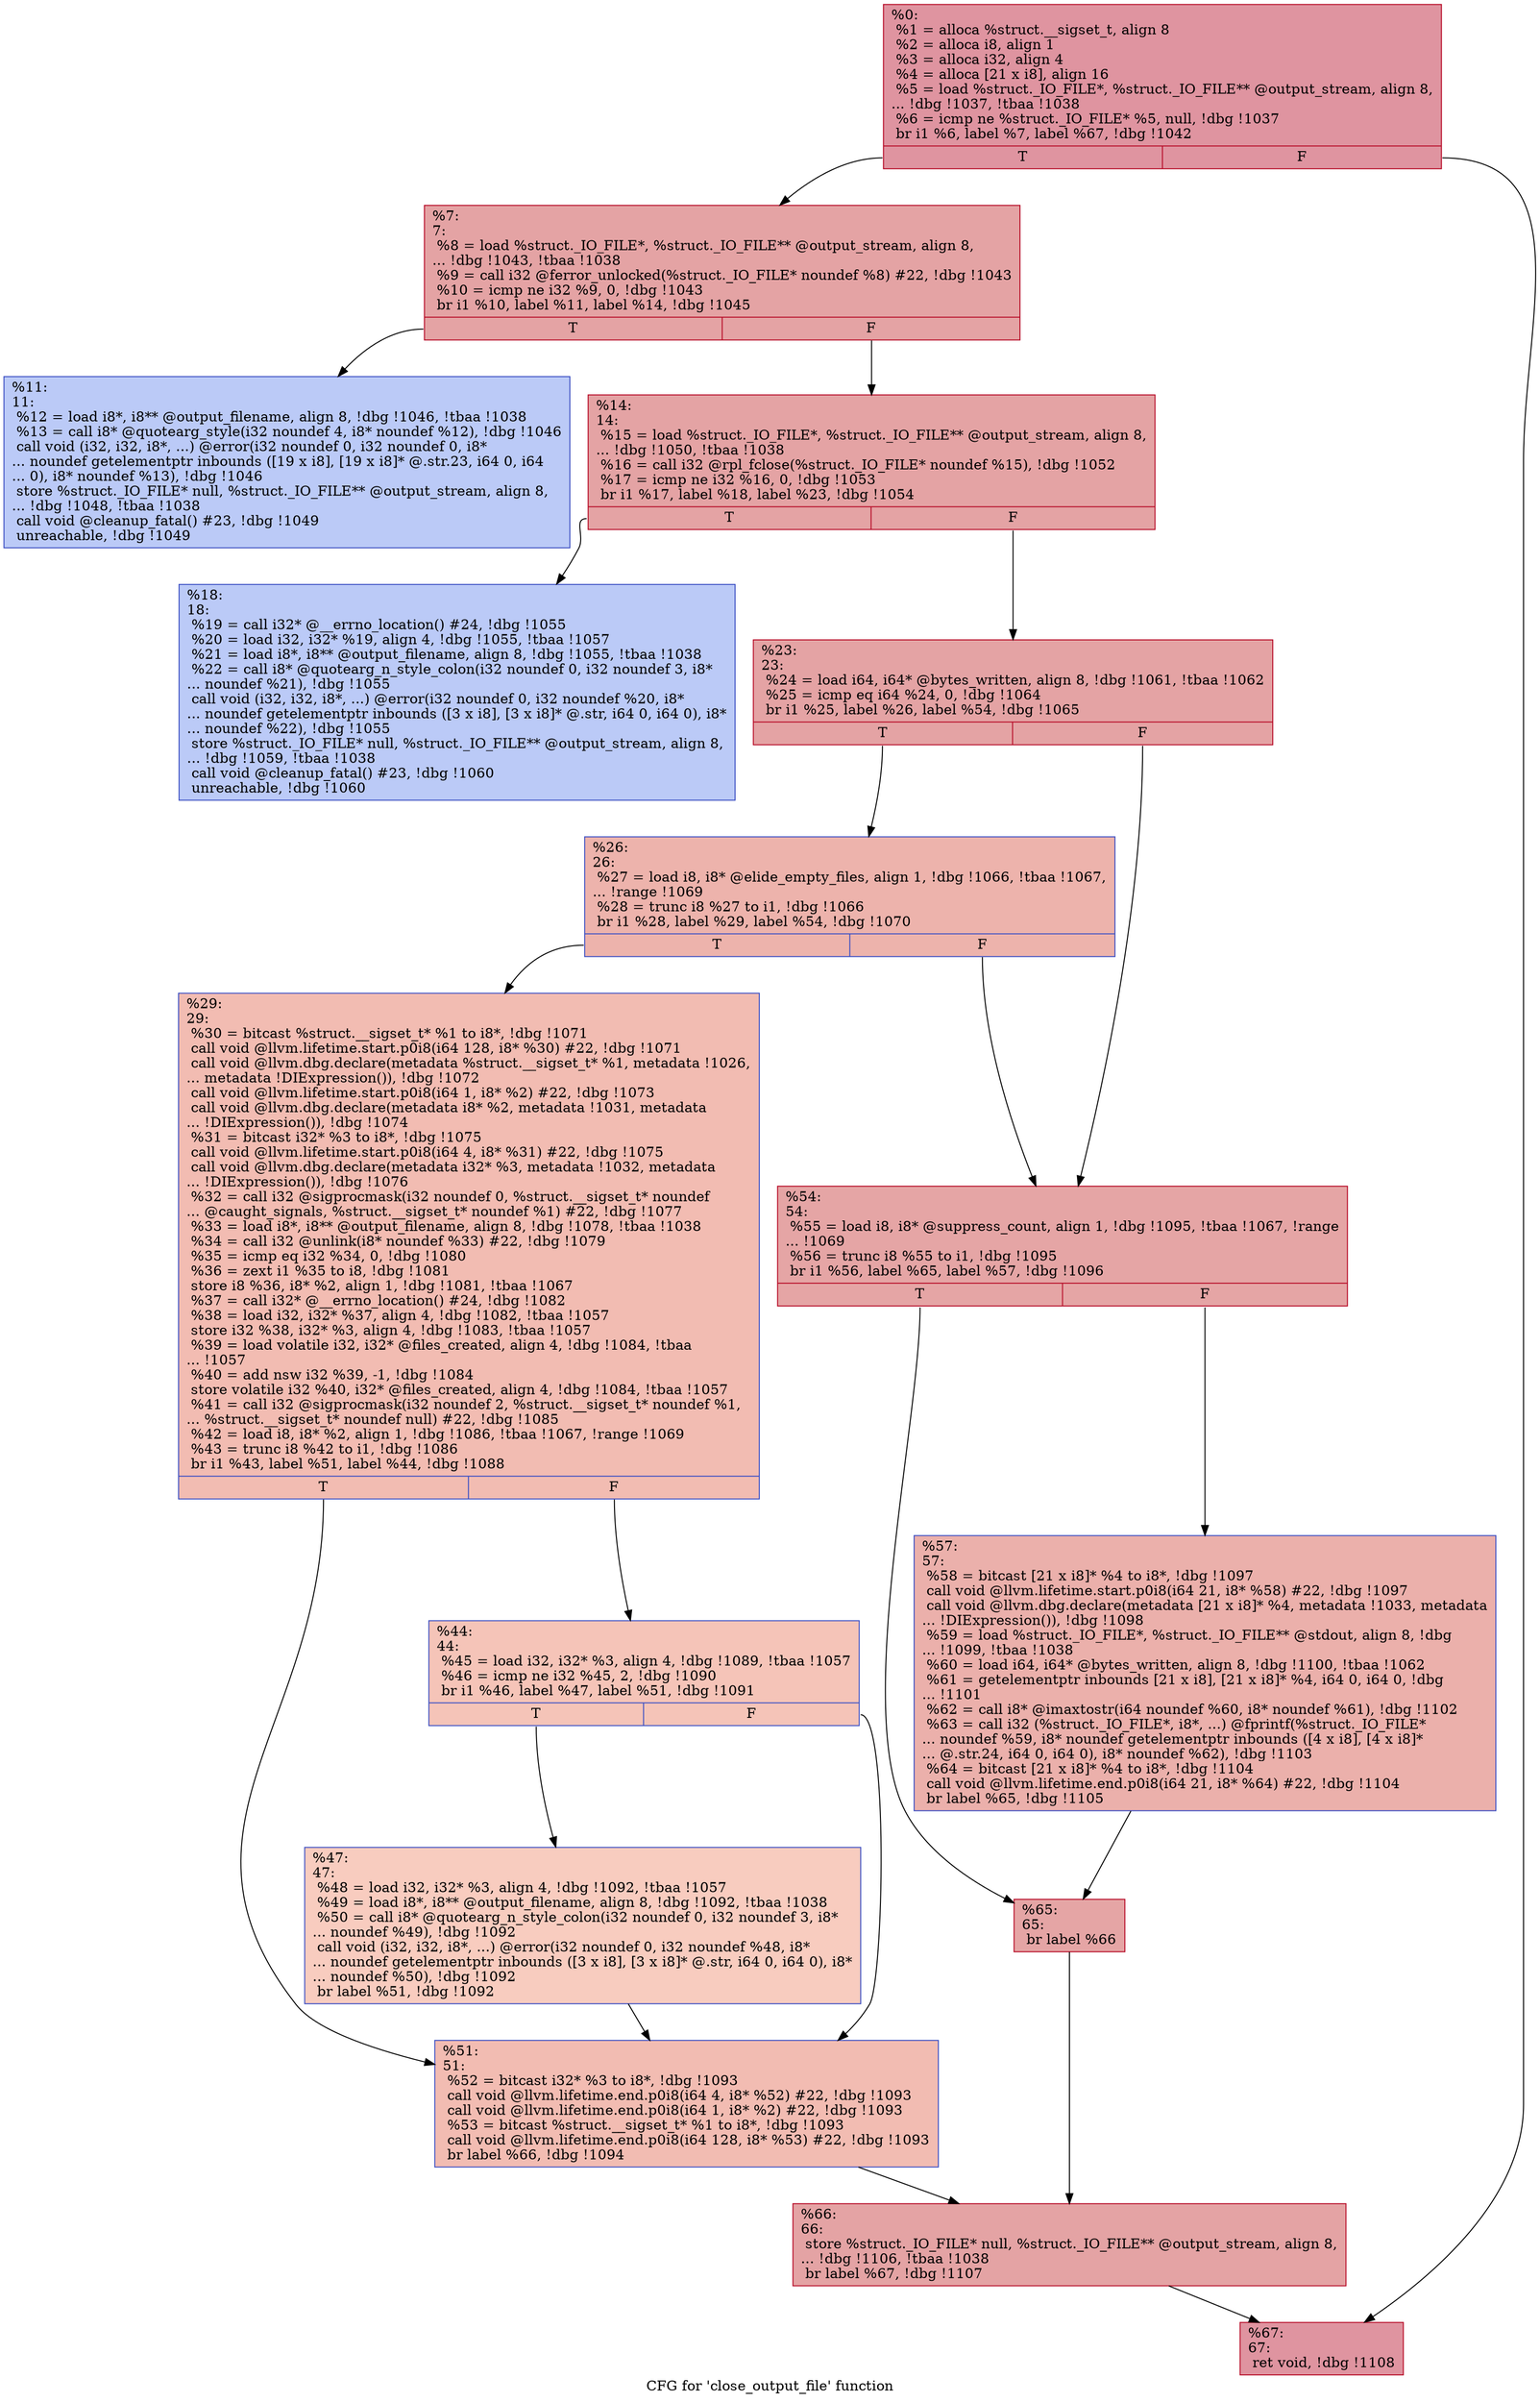 digraph "CFG for 'close_output_file' function" {
	label="CFG for 'close_output_file' function";

	Node0x2326800 [shape=record,color="#b70d28ff", style=filled, fillcolor="#b70d2870",label="{%0:\l  %1 = alloca %struct.__sigset_t, align 8\l  %2 = alloca i8, align 1\l  %3 = alloca i32, align 4\l  %4 = alloca [21 x i8], align 16\l  %5 = load %struct._IO_FILE*, %struct._IO_FILE** @output_stream, align 8,\l... !dbg !1037, !tbaa !1038\l  %6 = icmp ne %struct._IO_FILE* %5, null, !dbg !1037\l  br i1 %6, label %7, label %67, !dbg !1042\l|{<s0>T|<s1>F}}"];
	Node0x2326800:s0 -> Node0x23268e0;
	Node0x2326800:s1 -> Node0x2326d40;
	Node0x23268e0 [shape=record,color="#b70d28ff", style=filled, fillcolor="#c32e3170",label="{%7:\l7:                                                \l  %8 = load %struct._IO_FILE*, %struct._IO_FILE** @output_stream, align 8,\l... !dbg !1043, !tbaa !1038\l  %9 = call i32 @ferror_unlocked(%struct._IO_FILE* noundef %8) #22, !dbg !1043\l  %10 = icmp ne i32 %9, 0, !dbg !1043\l  br i1 %10, label %11, label %14, !dbg !1045\l|{<s0>T|<s1>F}}"];
	Node0x23268e0:s0 -> Node0x2326930;
	Node0x23268e0:s1 -> Node0x2326980;
	Node0x2326930 [shape=record,color="#3d50c3ff", style=filled, fillcolor="#6687ed70",label="{%11:\l11:                                               \l  %12 = load i8*, i8** @output_filename, align 8, !dbg !1046, !tbaa !1038\l  %13 = call i8* @quotearg_style(i32 noundef 4, i8* noundef %12), !dbg !1046\l  call void (i32, i32, i8*, ...) @error(i32 noundef 0, i32 noundef 0, i8*\l... noundef getelementptr inbounds ([19 x i8], [19 x i8]* @.str.23, i64 0, i64\l... 0), i8* noundef %13), !dbg !1046\l  store %struct._IO_FILE* null, %struct._IO_FILE** @output_stream, align 8,\l... !dbg !1048, !tbaa !1038\l  call void @cleanup_fatal() #23, !dbg !1049\l  unreachable, !dbg !1049\l}"];
	Node0x2326980 [shape=record,color="#b70d28ff", style=filled, fillcolor="#c32e3170",label="{%14:\l14:                                               \l  %15 = load %struct._IO_FILE*, %struct._IO_FILE** @output_stream, align 8,\l... !dbg !1050, !tbaa !1038\l  %16 = call i32 @rpl_fclose(%struct._IO_FILE* noundef %15), !dbg !1052\l  %17 = icmp ne i32 %16, 0, !dbg !1053\l  br i1 %17, label %18, label %23, !dbg !1054\l|{<s0>T|<s1>F}}"];
	Node0x2326980:s0 -> Node0x23269d0;
	Node0x2326980:s1 -> Node0x2326a20;
	Node0x23269d0 [shape=record,color="#3d50c3ff", style=filled, fillcolor="#6687ed70",label="{%18:\l18:                                               \l  %19 = call i32* @__errno_location() #24, !dbg !1055\l  %20 = load i32, i32* %19, align 4, !dbg !1055, !tbaa !1057\l  %21 = load i8*, i8** @output_filename, align 8, !dbg !1055, !tbaa !1038\l  %22 = call i8* @quotearg_n_style_colon(i32 noundef 0, i32 noundef 3, i8*\l... noundef %21), !dbg !1055\l  call void (i32, i32, i8*, ...) @error(i32 noundef 0, i32 noundef %20, i8*\l... noundef getelementptr inbounds ([3 x i8], [3 x i8]* @.str, i64 0, i64 0), i8*\l... noundef %22), !dbg !1055\l  store %struct._IO_FILE* null, %struct._IO_FILE** @output_stream, align 8,\l... !dbg !1059, !tbaa !1038\l  call void @cleanup_fatal() #23, !dbg !1060\l  unreachable, !dbg !1060\l}"];
	Node0x2326a20 [shape=record,color="#b70d28ff", style=filled, fillcolor="#c32e3170",label="{%23:\l23:                                               \l  %24 = load i64, i64* @bytes_written, align 8, !dbg !1061, !tbaa !1062\l  %25 = icmp eq i64 %24, 0, !dbg !1064\l  br i1 %25, label %26, label %54, !dbg !1065\l|{<s0>T|<s1>F}}"];
	Node0x2326a20:s0 -> Node0x2326a70;
	Node0x2326a20:s1 -> Node0x2326c00;
	Node0x2326a70 [shape=record,color="#3d50c3ff", style=filled, fillcolor="#d6524470",label="{%26:\l26:                                               \l  %27 = load i8, i8* @elide_empty_files, align 1, !dbg !1066, !tbaa !1067,\l... !range !1069\l  %28 = trunc i8 %27 to i1, !dbg !1066\l  br i1 %28, label %29, label %54, !dbg !1070\l|{<s0>T|<s1>F}}"];
	Node0x2326a70:s0 -> Node0x2326ac0;
	Node0x2326a70:s1 -> Node0x2326c00;
	Node0x2326ac0 [shape=record,color="#3d50c3ff", style=filled, fillcolor="#e1675170",label="{%29:\l29:                                               \l  %30 = bitcast %struct.__sigset_t* %1 to i8*, !dbg !1071\l  call void @llvm.lifetime.start.p0i8(i64 128, i8* %30) #22, !dbg !1071\l  call void @llvm.dbg.declare(metadata %struct.__sigset_t* %1, metadata !1026,\l... metadata !DIExpression()), !dbg !1072\l  call void @llvm.lifetime.start.p0i8(i64 1, i8* %2) #22, !dbg !1073\l  call void @llvm.dbg.declare(metadata i8* %2, metadata !1031, metadata\l... !DIExpression()), !dbg !1074\l  %31 = bitcast i32* %3 to i8*, !dbg !1075\l  call void @llvm.lifetime.start.p0i8(i64 4, i8* %31) #22, !dbg !1075\l  call void @llvm.dbg.declare(metadata i32* %3, metadata !1032, metadata\l... !DIExpression()), !dbg !1076\l  %32 = call i32 @sigprocmask(i32 noundef 0, %struct.__sigset_t* noundef\l... @caught_signals, %struct.__sigset_t* noundef %1) #22, !dbg !1077\l  %33 = load i8*, i8** @output_filename, align 8, !dbg !1078, !tbaa !1038\l  %34 = call i32 @unlink(i8* noundef %33) #22, !dbg !1079\l  %35 = icmp eq i32 %34, 0, !dbg !1080\l  %36 = zext i1 %35 to i8, !dbg !1081\l  store i8 %36, i8* %2, align 1, !dbg !1081, !tbaa !1067\l  %37 = call i32* @__errno_location() #24, !dbg !1082\l  %38 = load i32, i32* %37, align 4, !dbg !1082, !tbaa !1057\l  store i32 %38, i32* %3, align 4, !dbg !1083, !tbaa !1057\l  %39 = load volatile i32, i32* @files_created, align 4, !dbg !1084, !tbaa\l... !1057\l  %40 = add nsw i32 %39, -1, !dbg !1084\l  store volatile i32 %40, i32* @files_created, align 4, !dbg !1084, !tbaa !1057\l  %41 = call i32 @sigprocmask(i32 noundef 2, %struct.__sigset_t* noundef %1,\l... %struct.__sigset_t* noundef null) #22, !dbg !1085\l  %42 = load i8, i8* %2, align 1, !dbg !1086, !tbaa !1067, !range !1069\l  %43 = trunc i8 %42 to i1, !dbg !1086\l  br i1 %43, label %51, label %44, !dbg !1088\l|{<s0>T|<s1>F}}"];
	Node0x2326ac0:s0 -> Node0x2326bb0;
	Node0x2326ac0:s1 -> Node0x2326b10;
	Node0x2326b10 [shape=record,color="#3d50c3ff", style=filled, fillcolor="#e97a5f70",label="{%44:\l44:                                               \l  %45 = load i32, i32* %3, align 4, !dbg !1089, !tbaa !1057\l  %46 = icmp ne i32 %45, 2, !dbg !1090\l  br i1 %46, label %47, label %51, !dbg !1091\l|{<s0>T|<s1>F}}"];
	Node0x2326b10:s0 -> Node0x2326b60;
	Node0x2326b10:s1 -> Node0x2326bb0;
	Node0x2326b60 [shape=record,color="#3d50c3ff", style=filled, fillcolor="#f08b6e70",label="{%47:\l47:                                               \l  %48 = load i32, i32* %3, align 4, !dbg !1092, !tbaa !1057\l  %49 = load i8*, i8** @output_filename, align 8, !dbg !1092, !tbaa !1038\l  %50 = call i8* @quotearg_n_style_colon(i32 noundef 0, i32 noundef 3, i8*\l... noundef %49), !dbg !1092\l  call void (i32, i32, i8*, ...) @error(i32 noundef 0, i32 noundef %48, i8*\l... noundef getelementptr inbounds ([3 x i8], [3 x i8]* @.str, i64 0, i64 0), i8*\l... noundef %50), !dbg !1092\l  br label %51, !dbg !1092\l}"];
	Node0x2326b60 -> Node0x2326bb0;
	Node0x2326bb0 [shape=record,color="#3d50c3ff", style=filled, fillcolor="#e1675170",label="{%51:\l51:                                               \l  %52 = bitcast i32* %3 to i8*, !dbg !1093\l  call void @llvm.lifetime.end.p0i8(i64 4, i8* %52) #22, !dbg !1093\l  call void @llvm.lifetime.end.p0i8(i64 1, i8* %2) #22, !dbg !1093\l  %53 = bitcast %struct.__sigset_t* %1 to i8*, !dbg !1093\l  call void @llvm.lifetime.end.p0i8(i64 128, i8* %53) #22, !dbg !1093\l  br label %66, !dbg !1094\l}"];
	Node0x2326bb0 -> Node0x2326cf0;
	Node0x2326c00 [shape=record,color="#b70d28ff", style=filled, fillcolor="#c5333470",label="{%54:\l54:                                               \l  %55 = load i8, i8* @suppress_count, align 1, !dbg !1095, !tbaa !1067, !range\l... !1069\l  %56 = trunc i8 %55 to i1, !dbg !1095\l  br i1 %56, label %65, label %57, !dbg !1096\l|{<s0>T|<s1>F}}"];
	Node0x2326c00:s0 -> Node0x2326ca0;
	Node0x2326c00:s1 -> Node0x2326c50;
	Node0x2326c50 [shape=record,color="#3d50c3ff", style=filled, fillcolor="#d24b4070",label="{%57:\l57:                                               \l  %58 = bitcast [21 x i8]* %4 to i8*, !dbg !1097\l  call void @llvm.lifetime.start.p0i8(i64 21, i8* %58) #22, !dbg !1097\l  call void @llvm.dbg.declare(metadata [21 x i8]* %4, metadata !1033, metadata\l... !DIExpression()), !dbg !1098\l  %59 = load %struct._IO_FILE*, %struct._IO_FILE** @stdout, align 8, !dbg\l... !1099, !tbaa !1038\l  %60 = load i64, i64* @bytes_written, align 8, !dbg !1100, !tbaa !1062\l  %61 = getelementptr inbounds [21 x i8], [21 x i8]* %4, i64 0, i64 0, !dbg\l... !1101\l  %62 = call i8* @imaxtostr(i64 noundef %60, i8* noundef %61), !dbg !1102\l  %63 = call i32 (%struct._IO_FILE*, i8*, ...) @fprintf(%struct._IO_FILE*\l... noundef %59, i8* noundef getelementptr inbounds ([4 x i8], [4 x i8]*\l... @.str.24, i64 0, i64 0), i8* noundef %62), !dbg !1103\l  %64 = bitcast [21 x i8]* %4 to i8*, !dbg !1104\l  call void @llvm.lifetime.end.p0i8(i64 21, i8* %64) #22, !dbg !1104\l  br label %65, !dbg !1105\l}"];
	Node0x2326c50 -> Node0x2326ca0;
	Node0x2326ca0 [shape=record,color="#b70d28ff", style=filled, fillcolor="#c5333470",label="{%65:\l65:                                               \l  br label %66\l}"];
	Node0x2326ca0 -> Node0x2326cf0;
	Node0x2326cf0 [shape=record,color="#b70d28ff", style=filled, fillcolor="#c32e3170",label="{%66:\l66:                                               \l  store %struct._IO_FILE* null, %struct._IO_FILE** @output_stream, align 8,\l... !dbg !1106, !tbaa !1038\l  br label %67, !dbg !1107\l}"];
	Node0x2326cf0 -> Node0x2326d40;
	Node0x2326d40 [shape=record,color="#b70d28ff", style=filled, fillcolor="#b70d2870",label="{%67:\l67:                                               \l  ret void, !dbg !1108\l}"];
}

